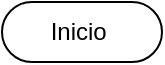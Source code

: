 <mxfile version="24.4.4" type="github">
  <diagram name="Página-1" id="7HjrZ0NrOZZDTKuqbn0e">
    <mxGraphModel dx="1674" dy="688" grid="1" gridSize="10" guides="1" tooltips="1" connect="1" arrows="1" fold="1" page="1" pageScale="1" pageWidth="827" pageHeight="1169" math="0" shadow="0">
      <root>
        <mxCell id="0" />
        <mxCell id="1" parent="0" />
        <mxCell id="TIxW1l330yIIF756UG9r-2" value="Inicio&amp;nbsp;" style="html=1;dashed=0;whiteSpace=wrap;shape=mxgraph.dfd.start" vertex="1" parent="1">
          <mxGeometry x="370" y="60" width="80" height="30" as="geometry" />
        </mxCell>
      </root>
    </mxGraphModel>
  </diagram>
</mxfile>

